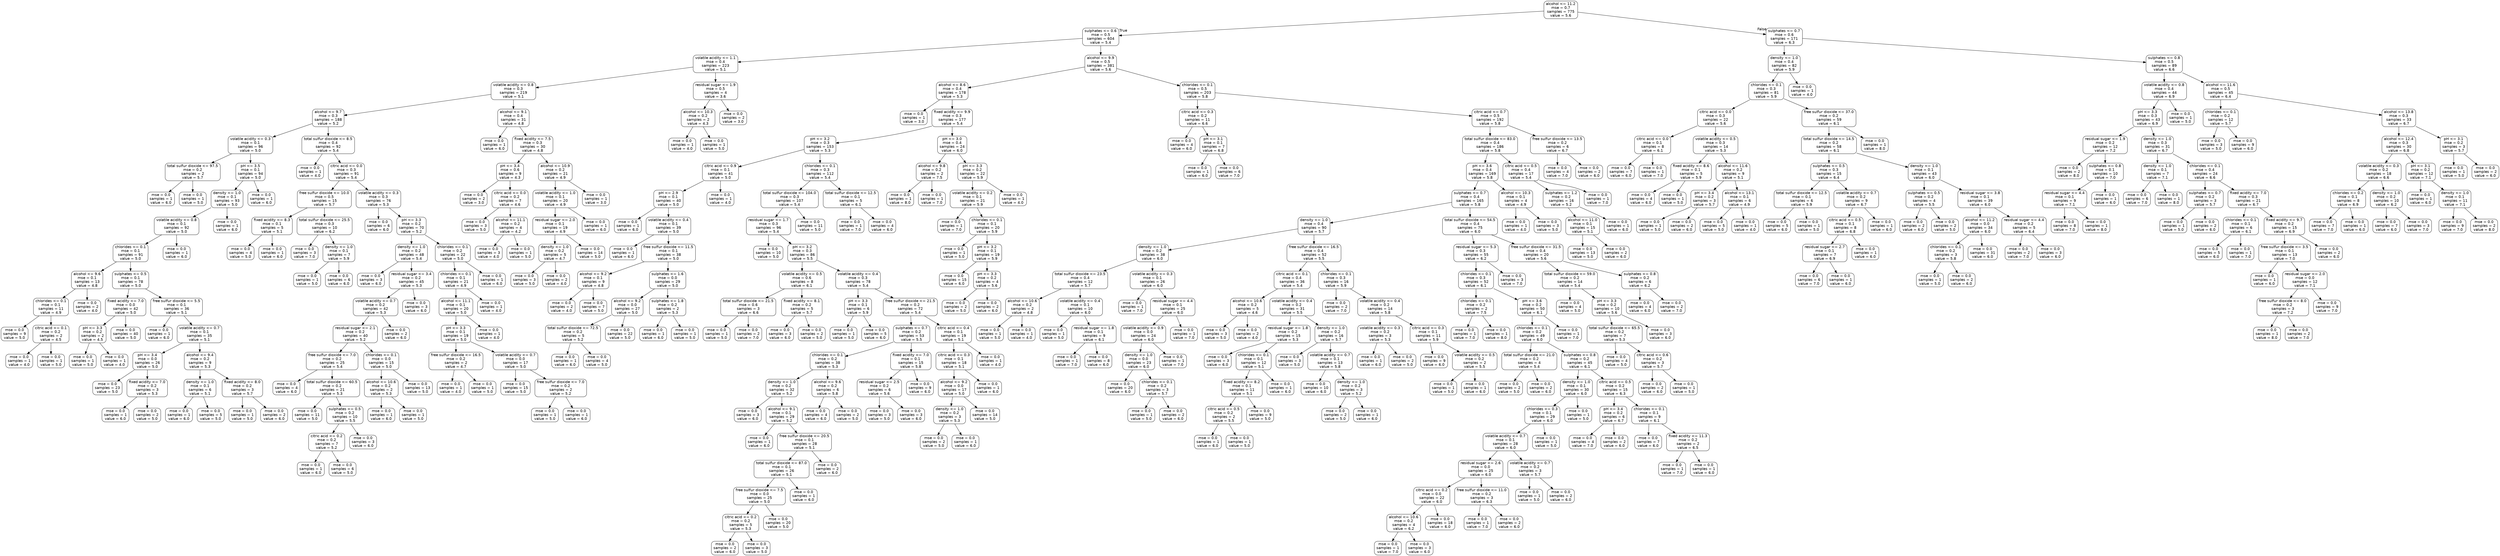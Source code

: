digraph Tree {
node [shape=box, style="rounded", color="black", fontname=helvetica] ;
edge [fontname=helvetica] ;
0 [label="alcohol <= 11.2\nmse = 0.7\nsamples = 775\nvalue = 5.6"] ;
1 [label="sulphates <= 0.6\nmse = 0.5\nsamples = 604\nvalue = 5.4"] ;
0 -> 1 [labeldistance=2.5, labelangle=45, headlabel="True"] ;
2 [label="volatile acidity <= 1.1\nmse = 0.4\nsamples = 223\nvalue = 5.1"] ;
1 -> 2 ;
3 [label="volatile acidity <= 0.8\nmse = 0.3\nsamples = 219\nvalue = 5.1"] ;
2 -> 3 ;
4 [label="alcohol <= 9.7\nmse = 0.3\nsamples = 188\nvalue = 5.2"] ;
3 -> 4 ;
5 [label="volatile acidity <= 0.3\nmse = 0.1\nsamples = 96\nvalue = 5.0"] ;
4 -> 5 ;
6 [label="total sulfur dioxide <= 97.5\nmse = 0.2\nsamples = 2\nvalue = 5.7"] ;
5 -> 6 ;
7 [label="mse = 0.0\nsamples = 1\nvalue = 6.0"] ;
6 -> 7 ;
8 [label="mse = 0.0\nsamples = 1\nvalue = 5.0"] ;
6 -> 8 ;
9 [label="pH <= 3.5\nmse = 0.1\nsamples = 94\nvalue = 5.0"] ;
5 -> 9 ;
10 [label="density <= 1.0\nmse = 0.1\nsamples = 93\nvalue = 5.0"] ;
9 -> 10 ;
11 [label="volatile acidity <= 0.8\nmse = 0.1\nsamples = 92\nvalue = 5.0"] ;
10 -> 11 ;
12 [label="chlorides <= 0.1\nmse = 0.1\nsamples = 91\nvalue = 5.0"] ;
11 -> 12 ;
13 [label="alcohol <= 9.6\nmse = 0.1\nsamples = 13\nvalue = 4.8"] ;
12 -> 13 ;
14 [label="chlorides <= 0.1\nmse = 0.1\nsamples = 11\nvalue = 4.9"] ;
13 -> 14 ;
15 [label="mse = 0.0\nsamples = 9\nvalue = 5.0"] ;
14 -> 15 ;
16 [label="citric acid <= 0.1\nmse = 0.2\nsamples = 2\nvalue = 4.5"] ;
14 -> 16 ;
17 [label="mse = 0.0\nsamples = 1\nvalue = 4.0"] ;
16 -> 17 ;
18 [label="mse = 0.0\nsamples = 1\nvalue = 5.0"] ;
16 -> 18 ;
19 [label="mse = 0.0\nsamples = 2\nvalue = 4.0"] ;
13 -> 19 ;
20 [label="sulphates <= 0.5\nmse = 0.1\nsamples = 78\nvalue = 5.0"] ;
12 -> 20 ;
21 [label="fixed acidity <= 7.0\nmse = 0.0\nsamples = 42\nvalue = 5.0"] ;
20 -> 21 ;
22 [label="pH <= 3.3\nmse = 0.2\nsamples = 2\nvalue = 4.5"] ;
21 -> 22 ;
23 [label="mse = 0.0\nsamples = 1\nvalue = 5.0"] ;
22 -> 23 ;
24 [label="mse = 0.0\nsamples = 1\nvalue = 4.0"] ;
22 -> 24 ;
25 [label="mse = 0.0\nsamples = 40\nvalue = 5.0"] ;
21 -> 25 ;
26 [label="free sulfur dioxide <= 5.5\nmse = 0.1\nsamples = 36\nvalue = 5.1"] ;
20 -> 26 ;
27 [label="mse = 0.0\nsamples = 1\nvalue = 6.0"] ;
26 -> 27 ;
28 [label="volatile acidity <= 0.7\nmse = 0.1\nsamples = 35\nvalue = 5.1"] ;
26 -> 28 ;
29 [label="pH <= 3.4\nmse = 0.0\nsamples = 26\nvalue = 5.0"] ;
28 -> 29 ;
30 [label="mse = 0.0\nsamples = 23\nvalue = 5.0"] ;
29 -> 30 ;
31 [label="fixed acidity <= 7.0\nmse = 0.2\nsamples = 3\nvalue = 5.3"] ;
29 -> 31 ;
32 [label="mse = 0.0\nsamples = 1\nvalue = 6.0"] ;
31 -> 32 ;
33 [label="mse = 0.0\nsamples = 2\nvalue = 5.0"] ;
31 -> 33 ;
34 [label="alcohol <= 9.4\nmse = 0.2\nsamples = 9\nvalue = 5.3"] ;
28 -> 34 ;
35 [label="density <= 1.0\nmse = 0.1\nsamples = 6\nvalue = 5.1"] ;
34 -> 35 ;
36 [label="mse = 0.0\nsamples = 1\nvalue = 6.0"] ;
35 -> 36 ;
37 [label="mse = 0.0\nsamples = 5\nvalue = 5.0"] ;
35 -> 37 ;
38 [label="fixed acidity <= 8.0\nmse = 0.2\nsamples = 3\nvalue = 5.7"] ;
34 -> 38 ;
39 [label="mse = 0.0\nsamples = 1\nvalue = 5.0"] ;
38 -> 39 ;
40 [label="mse = 0.0\nsamples = 2\nvalue = 6.0"] ;
38 -> 40 ;
41 [label="mse = 0.0\nsamples = 1\nvalue = 6.0"] ;
11 -> 41 ;
42 [label="mse = 0.0\nsamples = 1\nvalue = 6.0"] ;
10 -> 42 ;
43 [label="mse = 0.0\nsamples = 1\nvalue = 6.0"] ;
9 -> 43 ;
44 [label="total sulfur dioxide <= 8.5\nmse = 0.4\nsamples = 92\nvalue = 5.4"] ;
4 -> 44 ;
45 [label="mse = 0.0\nsamples = 1\nvalue = 4.0"] ;
44 -> 45 ;
46 [label="citric acid <= 0.0\nmse = 0.3\nsamples = 91\nvalue = 5.4"] ;
44 -> 46 ;
47 [label="free sulfur dioxide <= 10.0\nmse = 0.5\nsamples = 15\nvalue = 5.7"] ;
46 -> 47 ;
48 [label="fixed acidity <= 8.3\nmse = 0.1\nsamples = 5\nvalue = 5.1"] ;
47 -> 48 ;
49 [label="mse = 0.0\nsamples = 4\nvalue = 5.0"] ;
48 -> 49 ;
50 [label="mse = 0.0\nsamples = 1\nvalue = 6.0"] ;
48 -> 50 ;
51 [label="total sulfur dioxide <= 25.5\nmse = 0.3\nsamples = 10\nvalue = 6.2"] ;
47 -> 51 ;
52 [label="mse = 0.0\nsamples = 3\nvalue = 7.0"] ;
51 -> 52 ;
53 [label="density <= 1.0\nmse = 0.1\nsamples = 7\nvalue = 5.9"] ;
51 -> 53 ;
54 [label="mse = 0.0\nsamples = 1\nvalue = 5.0"] ;
53 -> 54 ;
55 [label="mse = 0.0\nsamples = 6\nvalue = 6.0"] ;
53 -> 55 ;
56 [label="volatile acidity <= 0.3\nmse = 0.3\nsamples = 76\nvalue = 5.3"] ;
46 -> 56 ;
57 [label="mse = 0.0\nsamples = 6\nvalue = 6.0"] ;
56 -> 57 ;
58 [label="pH <= 3.3\nmse = 0.2\nsamples = 70\nvalue = 5.2"] ;
56 -> 58 ;
59 [label="density <= 1.0\nmse = 0.2\nsamples = 48\nvalue = 5.4"] ;
58 -> 59 ;
60 [label="mse = 0.0\nsamples = 3\nvalue = 6.0"] ;
59 -> 60 ;
61 [label="residual sugar <= 3.4\nmse = 0.2\nsamples = 45\nvalue = 5.3"] ;
59 -> 61 ;
62 [label="volatile acidity <= 0.7\nmse = 0.2\nsamples = 42\nvalue = 5.3"] ;
61 -> 62 ;
63 [label="residual sugar <= 2.1\nmse = 0.2\nsamples = 40\nvalue = 5.2"] ;
62 -> 63 ;
64 [label="free sulfur dioxide <= 7.0\nmse = 0.2\nsamples = 25\nvalue = 5.4"] ;
63 -> 64 ;
65 [label="mse = 0.0\nsamples = 4\nvalue = 6.0"] ;
64 -> 65 ;
66 [label="total sulfur dioxide <= 60.5\nmse = 0.2\nsamples = 21\nvalue = 5.3"] ;
64 -> 66 ;
67 [label="mse = 0.0\nsamples = 11\nvalue = 5.0"] ;
66 -> 67 ;
68 [label="sulphates <= 0.5\nmse = 0.2\nsamples = 10\nvalue = 5.5"] ;
66 -> 68 ;
69 [label="citric acid <= 0.2\nmse = 0.2\nsamples = 7\nvalue = 5.2"] ;
68 -> 69 ;
70 [label="mse = 0.0\nsamples = 1\nvalue = 6.0"] ;
69 -> 70 ;
71 [label="mse = 0.0\nsamples = 6\nvalue = 5.0"] ;
69 -> 71 ;
72 [label="mse = 0.0\nsamples = 3\nvalue = 6.0"] ;
68 -> 72 ;
73 [label="chlorides <= 0.1\nmse = 0.0\nsamples = 15\nvalue = 5.0"] ;
63 -> 73 ;
74 [label="alcohol <= 10.6\nmse = 0.2\nsamples = 2\nvalue = 5.3"] ;
73 -> 74 ;
75 [label="mse = 0.0\nsamples = 1\nvalue = 6.0"] ;
74 -> 75 ;
76 [label="mse = 0.0\nsamples = 1\nvalue = 5.0"] ;
74 -> 76 ;
77 [label="mse = 0.0\nsamples = 13\nvalue = 5.0"] ;
73 -> 77 ;
78 [label="mse = 0.0\nsamples = 2\nvalue = 6.0"] ;
62 -> 78 ;
79 [label="mse = 0.0\nsamples = 3\nvalue = 6.0"] ;
61 -> 79 ;
80 [label="chlorides <= 0.1\nmse = 0.2\nsamples = 22\nvalue = 5.0"] ;
58 -> 80 ;
81 [label="chlorides <= 0.1\nmse = 0.1\nsamples = 21\nvalue = 4.9"] ;
80 -> 81 ;
82 [label="alcohol <= 11.1\nmse = 0.1\nsamples = 20\nvalue = 5.0"] ;
81 -> 82 ;
83 [label="pH <= 3.3\nmse = 0.1\nsamples = 19\nvalue = 5.0"] ;
82 -> 83 ;
84 [label="free sulfur dioxide <= 16.5\nmse = 0.2\nsamples = 2\nvalue = 4.7"] ;
83 -> 84 ;
85 [label="mse = 0.0\nsamples = 1\nvalue = 4.0"] ;
84 -> 85 ;
86 [label="mse = 0.0\nsamples = 1\nvalue = 5.0"] ;
84 -> 86 ;
87 [label="volatile acidity <= 0.7\nmse = 0.0\nsamples = 17\nvalue = 5.0"] ;
83 -> 87 ;
88 [label="mse = 0.0\nsamples = 15\nvalue = 5.0"] ;
87 -> 88 ;
89 [label="free sulfur dioxide <= 7.0\nmse = 0.2\nsamples = 2\nvalue = 5.2"] ;
87 -> 89 ;
90 [label="mse = 0.0\nsamples = 1\nvalue = 5.0"] ;
89 -> 90 ;
91 [label="mse = 0.0\nsamples = 1\nvalue = 6.0"] ;
89 -> 91 ;
92 [label="mse = 0.0\nsamples = 1\nvalue = 4.0"] ;
82 -> 92 ;
93 [label="mse = 0.0\nsamples = 1\nvalue = 4.0"] ;
81 -> 93 ;
94 [label="mse = 0.0\nsamples = 1\nvalue = 6.0"] ;
80 -> 94 ;
95 [label="alcohol <= 9.1\nmse = 0.4\nsamples = 31\nvalue = 4.8"] ;
3 -> 95 ;
96 [label="mse = 0.0\nsamples = 1\nvalue = 6.0"] ;
95 -> 96 ;
97 [label="fixed acidity <= 7.5\nmse = 0.3\nsamples = 30\nvalue = 4.8"] ;
95 -> 97 ;
98 [label="pH <= 3.4\nmse = 0.6\nsamples = 9\nvalue = 4.3"] ;
97 -> 98 ;
99 [label="mse = 0.0\nsamples = 2\nvalue = 3.0"] ;
98 -> 99 ;
100 [label="citric acid <= 0.0\nmse = 0.2\nsamples = 7\nvalue = 4.6"] ;
98 -> 100 ;
101 [label="mse = 0.0\nsamples = 3\nvalue = 5.0"] ;
100 -> 101 ;
102 [label="alcohol <= 11.1\nmse = 0.2\nsamples = 4\nvalue = 4.2"] ;
100 -> 102 ;
103 [label="mse = 0.0\nsamples = 3\nvalue = 4.0"] ;
102 -> 103 ;
104 [label="mse = 0.0\nsamples = 1\nvalue = 5.0"] ;
102 -> 104 ;
105 [label="alcohol <= 10.9\nmse = 0.2\nsamples = 21\nvalue = 4.9"] ;
97 -> 105 ;
106 [label="volatile acidity <= 1.0\nmse = 0.1\nsamples = 20\nvalue = 4.9"] ;
105 -> 106 ;
107 [label="residual sugar <= 2.0\nmse = 0.1\nsamples = 19\nvalue = 4.9"] ;
106 -> 107 ;
108 [label="density <= 1.0\nmse = 0.2\nsamples = 5\nvalue = 4.7"] ;
107 -> 108 ;
109 [label="mse = 0.0\nsamples = 3\nvalue = 5.0"] ;
108 -> 109 ;
110 [label="mse = 0.0\nsamples = 2\nvalue = 4.0"] ;
108 -> 110 ;
111 [label="mse = 0.0\nsamples = 14\nvalue = 5.0"] ;
107 -> 111 ;
112 [label="mse = 0.0\nsamples = 1\nvalue = 6.0"] ;
106 -> 112 ;
113 [label="mse = 0.0\nsamples = 1\nvalue = 3.0"] ;
105 -> 113 ;
114 [label="residual sugar <= 1.9\nmse = 0.5\nsamples = 4\nvalue = 3.6"] ;
2 -> 114 ;
115 [label="alcohol <= 10.3\nmse = 0.2\nsamples = 2\nvalue = 4.3"] ;
114 -> 115 ;
116 [label="mse = 0.0\nsamples = 1\nvalue = 4.0"] ;
115 -> 116 ;
117 [label="mse = 0.0\nsamples = 1\nvalue = 5.0"] ;
115 -> 117 ;
118 [label="mse = 0.0\nsamples = 2\nvalue = 3.0"] ;
114 -> 118 ;
119 [label="alcohol <= 9.9\nmse = 0.5\nsamples = 381\nvalue = 5.6"] ;
1 -> 119 ;
120 [label="alcohol <= 8.6\nmse = 0.4\nsamples = 178\nvalue = 5.3"] ;
119 -> 120 ;
121 [label="mse = 0.0\nsamples = 1\nvalue = 3.0"] ;
120 -> 121 ;
122 [label="fixed acidity <= 9.9\nmse = 0.3\nsamples = 177\nvalue = 5.4"] ;
120 -> 122 ;
123 [label="pH <= 3.2\nmse = 0.3\nsamples = 153\nvalue = 5.3"] ;
122 -> 123 ;
124 [label="citric acid <= 0.9\nmse = 0.1\nsamples = 41\nvalue = 5.0"] ;
123 -> 124 ;
125 [label="pH <= 2.9\nmse = 0.1\nsamples = 40\nvalue = 5.0"] ;
124 -> 125 ;
126 [label="mse = 0.0\nsamples = 1\nvalue = 6.0"] ;
125 -> 126 ;
127 [label="volatile acidity <= 0.4\nmse = 0.1\nsamples = 39\nvalue = 5.0"] ;
125 -> 127 ;
128 [label="mse = 0.0\nsamples = 1\nvalue = 6.0"] ;
127 -> 128 ;
129 [label="free sulfur dioxide <= 11.5\nmse = 0.1\nsamples = 38\nvalue = 5.0"] ;
127 -> 129 ;
130 [label="alcohol <= 9.2\nmse = 0.1\nsamples = 9\nvalue = 4.8"] ;
129 -> 130 ;
131 [label="mse = 0.0\nsamples = 2\nvalue = 4.0"] ;
130 -> 131 ;
132 [label="mse = 0.0\nsamples = 7\nvalue = 5.0"] ;
130 -> 132 ;
133 [label="sulphates <= 1.6\nmse = 0.0\nsamples = 29\nvalue = 5.0"] ;
129 -> 133 ;
134 [label="alcohol <= 9.2\nmse = 0.0\nsamples = 27\nvalue = 5.0"] ;
133 -> 134 ;
135 [label="total sulfur dioxide <= 72.5\nmse = 0.2\nsamples = 5\nvalue = 5.2"] ;
134 -> 135 ;
136 [label="mse = 0.0\nsamples = 1\nvalue = 6.0"] ;
135 -> 136 ;
137 [label="mse = 0.0\nsamples = 4\nvalue = 5.0"] ;
135 -> 137 ;
138 [label="mse = 0.0\nsamples = 22\nvalue = 5.0"] ;
134 -> 138 ;
139 [label="sulphates <= 1.8\nmse = 0.2\nsamples = 2\nvalue = 5.3"] ;
133 -> 139 ;
140 [label="mse = 0.0\nsamples = 1\nvalue = 6.0"] ;
139 -> 140 ;
141 [label="mse = 0.0\nsamples = 1\nvalue = 5.0"] ;
139 -> 141 ;
142 [label="mse = 0.0\nsamples = 1\nvalue = 4.0"] ;
124 -> 142 ;
143 [label="chlorides <= 0.1\nmse = 0.3\nsamples = 112\nvalue = 5.4"] ;
123 -> 143 ;
144 [label="total sulfur dioxide <= 104.0\nmse = 0.3\nsamples = 107\nvalue = 5.4"] ;
143 -> 144 ;
145 [label="residual sugar <= 1.7\nmse = 0.3\nsamples = 96\nvalue = 5.4"] ;
144 -> 145 ;
146 [label="mse = 0.0\nsamples = 10\nvalue = 5.0"] ;
145 -> 146 ;
147 [label="pH <= 3.2\nmse = 0.3\nsamples = 86\nvalue = 5.5"] ;
145 -> 147 ;
148 [label="volatile acidity <= 0.5\nmse = 0.6\nsamples = 8\nvalue = 6.1"] ;
147 -> 148 ;
149 [label="total sulfur dioxide <= 21.5\nmse = 0.6\nsamples = 3\nvalue = 6.6"] ;
148 -> 149 ;
150 [label="mse = 0.0\nsamples = 1\nvalue = 5.0"] ;
149 -> 150 ;
151 [label="mse = 0.0\nsamples = 2\nvalue = 7.0"] ;
149 -> 151 ;
152 [label="fixed acidity <= 8.1\nmse = 0.2\nsamples = 5\nvalue = 5.7"] ;
148 -> 152 ;
153 [label="mse = 0.0\nsamples = 3\nvalue = 6.0"] ;
152 -> 153 ;
154 [label="mse = 0.0\nsamples = 2\nvalue = 5.0"] ;
152 -> 154 ;
155 [label="volatile acidity <= 0.4\nmse = 0.3\nsamples = 78\nvalue = 5.4"] ;
147 -> 155 ;
156 [label="pH <= 3.3\nmse = 0.1\nsamples = 6\nvalue = 5.9"] ;
155 -> 156 ;
157 [label="mse = 0.0\nsamples = 1\nvalue = 5.0"] ;
156 -> 157 ;
158 [label="mse = 0.0\nsamples = 5\nvalue = 6.0"] ;
156 -> 158 ;
159 [label="free sulfur dioxide <= 21.5\nmse = 0.2\nsamples = 72\nvalue = 5.4"] ;
155 -> 159 ;
160 [label="sulphates <= 0.7\nmse = 0.2\nsamples = 53\nvalue = 5.5"] ;
159 -> 160 ;
161 [label="chlorides <= 0.1\nmse = 0.2\nsamples = 38\nvalue = 5.3"] ;
160 -> 161 ;
162 [label="density <= 1.0\nmse = 0.2\nsamples = 32\nvalue = 5.2"] ;
161 -> 162 ;
163 [label="mse = 0.0\nsamples = 3\nvalue = 6.0"] ;
162 -> 163 ;
164 [label="alcohol <= 9.1\nmse = 0.1\nsamples = 29\nvalue = 5.2"] ;
162 -> 164 ;
165 [label="mse = 0.0\nsamples = 1\nvalue = 6.0"] ;
164 -> 165 ;
166 [label="free sulfur dioxide <= 20.5\nmse = 0.1\nsamples = 28\nvalue = 5.1"] ;
164 -> 166 ;
167 [label="total sulfur dioxide <= 87.0\nmse = 0.1\nsamples = 26\nvalue = 5.1"] ;
166 -> 167 ;
168 [label="free sulfur dioxide <= 7.5\nmse = 0.0\nsamples = 25\nvalue = 5.0"] ;
167 -> 168 ;
169 [label="citric acid <= 0.2\nmse = 0.2\nsamples = 5\nvalue = 5.3"] ;
168 -> 169 ;
170 [label="mse = 0.0\nsamples = 2\nvalue = 6.0"] ;
169 -> 170 ;
171 [label="mse = 0.0\nsamples = 3\nvalue = 5.0"] ;
169 -> 171 ;
172 [label="mse = 0.0\nsamples = 20\nvalue = 5.0"] ;
168 -> 172 ;
173 [label="mse = 0.0\nsamples = 1\nvalue = 6.0"] ;
167 -> 173 ;
174 [label="mse = 0.0\nsamples = 2\nvalue = 6.0"] ;
166 -> 174 ;
175 [label="alcohol <= 9.6\nmse = 0.2\nsamples = 6\nvalue = 5.8"] ;
161 -> 175 ;
176 [label="mse = 0.0\nsamples = 4\nvalue = 6.0"] ;
175 -> 176 ;
177 [label="mse = 0.0\nsamples = 2\nvalue = 5.0"] ;
175 -> 177 ;
178 [label="fixed acidity <= 7.0\nmse = 0.1\nsamples = 15\nvalue = 5.8"] ;
160 -> 178 ;
179 [label="residual sugar <= 2.5\nmse = 0.2\nsamples = 6\nvalue = 5.6"] ;
178 -> 179 ;
180 [label="mse = 0.0\nsamples = 3\nvalue = 5.0"] ;
179 -> 180 ;
181 [label="mse = 0.0\nsamples = 3\nvalue = 6.0"] ;
179 -> 181 ;
182 [label="mse = 0.0\nsamples = 9\nvalue = 6.0"] ;
178 -> 182 ;
183 [label="citric acid <= 0.4\nmse = 0.1\nsamples = 19\nvalue = 5.1"] ;
159 -> 183 ;
184 [label="citric acid <= 0.3\nmse = 0.1\nsamples = 18\nvalue = 5.1"] ;
183 -> 184 ;
185 [label="alcohol <= 9.2\nmse = 0.0\nsamples = 17\nvalue = 5.0"] ;
184 -> 185 ;
186 [label="density <= 1.0\nmse = 0.2\nsamples = 3\nvalue = 5.3"] ;
185 -> 186 ;
187 [label="mse = 0.0\nsamples = 2\nvalue = 5.0"] ;
186 -> 187 ;
188 [label="mse = 0.0\nsamples = 1\nvalue = 6.0"] ;
186 -> 188 ;
189 [label="mse = 0.0\nsamples = 14\nvalue = 5.0"] ;
185 -> 189 ;
190 [label="mse = 0.0\nsamples = 1\nvalue = 6.0"] ;
184 -> 190 ;
191 [label="mse = 0.0\nsamples = 1\nvalue = 4.0"] ;
183 -> 191 ;
192 [label="mse = 0.0\nsamples = 11\nvalue = 5.0"] ;
144 -> 192 ;
193 [label="total sulfur dioxide <= 12.5\nmse = 0.1\nsamples = 5\nvalue = 6.1"] ;
143 -> 193 ;
194 [label="mse = 0.0\nsamples = 1\nvalue = 7.0"] ;
193 -> 194 ;
195 [label="mse = 0.0\nsamples = 4\nvalue = 6.0"] ;
193 -> 195 ;
196 [label="pH <= 3.0\nmse = 0.4\nsamples = 24\nvalue = 6.0"] ;
122 -> 196 ;
197 [label="alcohol <= 9.8\nmse = 0.2\nsamples = 2\nvalue = 7.5"] ;
196 -> 197 ;
198 [label="mse = 0.0\nsamples = 1\nvalue = 8.0"] ;
197 -> 198 ;
199 [label="mse = 0.0\nsamples = 1\nvalue = 7.0"] ;
197 -> 199 ;
200 [label="pH <= 3.3\nmse = 0.2\nsamples = 22\nvalue = 5.9"] ;
196 -> 200 ;
201 [label="volatile acidity <= 0.2\nmse = 0.1\nsamples = 21\nvalue = 5.9"] ;
200 -> 201 ;
202 [label="mse = 0.0\nsamples = 1\nvalue = 7.0"] ;
201 -> 202 ;
203 [label="chlorides <= 0.1\nmse = 0.1\nsamples = 20\nvalue = 5.9"] ;
201 -> 203 ;
204 [label="mse = 0.0\nsamples = 1\nvalue = 5.0"] ;
203 -> 204 ;
205 [label="pH <= 3.2\nmse = 0.1\nsamples = 19\nvalue = 5.9"] ;
203 -> 205 ;
206 [label="mse = 0.0\nsamples = 15\nvalue = 6.0"] ;
205 -> 206 ;
207 [label="pH <= 3.3\nmse = 0.2\nsamples = 4\nvalue = 5.6"] ;
205 -> 207 ;
208 [label="mse = 0.0\nsamples = 2\nvalue = 5.0"] ;
207 -> 208 ;
209 [label="mse = 0.0\nsamples = 2\nvalue = 6.0"] ;
207 -> 209 ;
210 [label="mse = 0.0\nsamples = 1\nvalue = 4.0"] ;
200 -> 210 ;
211 [label="chlorides <= 0.1\nmse = 0.5\nsamples = 203\nvalue = 5.8"] ;
119 -> 211 ;
212 [label="citric acid <= 0.3\nmse = 0.2\nsamples = 11\nvalue = 6.6"] ;
211 -> 212 ;
213 [label="mse = 0.0\nsamples = 4\nvalue = 6.0"] ;
212 -> 213 ;
214 [label="pH <= 3.1\nmse = 0.1\nsamples = 7\nvalue = 6.8"] ;
212 -> 214 ;
215 [label="mse = 0.0\nsamples = 1\nvalue = 6.0"] ;
214 -> 215 ;
216 [label="mse = 0.0\nsamples = 6\nvalue = 7.0"] ;
214 -> 216 ;
217 [label="citric acid <= 0.7\nmse = 0.5\nsamples = 192\nvalue = 5.8"] ;
211 -> 217 ;
218 [label="total sulfur dioxide <= 83.0\nmse = 0.4\nsamples = 186\nvalue = 5.8"] ;
217 -> 218 ;
219 [label="pH <= 3.6\nmse = 0.4\nsamples = 169\nvalue = 5.8"] ;
218 -> 219 ;
220 [label="sulphates <= 0.7\nmse = 0.4\nsamples = 165\nvalue = 5.8"] ;
219 -> 220 ;
221 [label="density <= 1.0\nmse = 0.4\nsamples = 90\nvalue = 5.7"] ;
220 -> 221 ;
222 [label="density <= 1.0\nmse = 0.2\nsamples = 38\nvalue = 6.0"] ;
221 -> 222 ;
223 [label="total sulfur dioxide <= 23.5\nmse = 0.4\nsamples = 12\nvalue = 5.7"] ;
222 -> 223 ;
224 [label="alcohol <= 10.6\nmse = 0.2\nsamples = 2\nvalue = 4.8"] ;
223 -> 224 ;
225 [label="mse = 0.0\nsamples = 1\nvalue = 5.0"] ;
224 -> 225 ;
226 [label="mse = 0.0\nsamples = 1\nvalue = 4.0"] ;
224 -> 226 ;
227 [label="volatile acidity <= 0.4\nmse = 0.1\nsamples = 10\nvalue = 6.0"] ;
223 -> 227 ;
228 [label="mse = 0.0\nsamples = 1\nvalue = 5.0"] ;
227 -> 228 ;
229 [label="residual sugar <= 1.8\nmse = 0.1\nsamples = 9\nvalue = 6.1"] ;
227 -> 229 ;
230 [label="mse = 0.0\nsamples = 1\nvalue = 7.0"] ;
229 -> 230 ;
231 [label="mse = 0.0\nsamples = 8\nvalue = 6.0"] ;
229 -> 231 ;
232 [label="volatile acidity <= 0.3\nmse = 0.1\nsamples = 26\nvalue = 6.0"] ;
222 -> 232 ;
233 [label="mse = 0.0\nsamples = 1\nvalue = 7.0"] ;
232 -> 233 ;
234 [label="residual sugar <= 4.4\nmse = 0.1\nsamples = 25\nvalue = 6.0"] ;
232 -> 234 ;
235 [label="volatile acidity <= 0.9\nmse = 0.0\nsamples = 24\nvalue = 6.0"] ;
234 -> 235 ;
236 [label="density <= 1.0\nmse = 0.0\nsamples = 23\nvalue = 6.0"] ;
235 -> 236 ;
237 [label="mse = 0.0\nsamples = 20\nvalue = 6.0"] ;
236 -> 237 ;
238 [label="chlorides <= 0.1\nmse = 0.2\nsamples = 3\nvalue = 5.7"] ;
236 -> 238 ;
239 [label="mse = 0.0\nsamples = 1\nvalue = 5.0"] ;
238 -> 239 ;
240 [label="mse = 0.0\nsamples = 2\nvalue = 6.0"] ;
238 -> 240 ;
241 [label="mse = 0.0\nsamples = 1\nvalue = 7.0"] ;
235 -> 241 ;
242 [label="mse = 0.0\nsamples = 1\nvalue = 7.0"] ;
234 -> 242 ;
243 [label="free sulfur dioxide <= 16.5\nmse = 0.4\nsamples = 52\nvalue = 5.5"] ;
221 -> 243 ;
244 [label="citric acid <= 0.1\nmse = 0.4\nsamples = 36\nvalue = 5.4"] ;
243 -> 244 ;
245 [label="alcohol <= 10.6\nmse = 0.2\nsamples = 5\nvalue = 4.6"] ;
244 -> 245 ;
246 [label="mse = 0.0\nsamples = 3\nvalue = 5.0"] ;
245 -> 246 ;
247 [label="mse = 0.0\nsamples = 2\nvalue = 4.0"] ;
245 -> 247 ;
248 [label="volatile acidity <= 0.4\nmse = 0.2\nsamples = 31\nvalue = 5.5"] ;
244 -> 248 ;
249 [label="residual sugar <= 1.8\nmse = 0.2\nsamples = 15\nvalue = 5.3"] ;
248 -> 249 ;
250 [label="mse = 0.0\nsamples = 3\nvalue = 6.0"] ;
249 -> 250 ;
251 [label="chlorides <= 0.1\nmse = 0.1\nsamples = 12\nvalue = 5.1"] ;
249 -> 251 ;
252 [label="fixed acidity <= 8.2\nmse = 0.1\nsamples = 11\nvalue = 5.1"] ;
251 -> 252 ;
253 [label="citric acid <= 0.5\nmse = 0.2\nsamples = 2\nvalue = 5.5"] ;
252 -> 253 ;
254 [label="mse = 0.0\nsamples = 1\nvalue = 6.0"] ;
253 -> 254 ;
255 [label="mse = 0.0\nsamples = 1\nvalue = 5.0"] ;
253 -> 255 ;
256 [label="mse = 0.0\nsamples = 9\nvalue = 5.0"] ;
252 -> 256 ;
257 [label="mse = 0.0\nsamples = 1\nvalue = 6.0"] ;
251 -> 257 ;
258 [label="density <= 1.0\nmse = 0.2\nsamples = 16\nvalue = 5.7"] ;
248 -> 258 ;
259 [label="mse = 0.0\nsamples = 3\nvalue = 5.0"] ;
258 -> 259 ;
260 [label="volatile acidity <= 0.7\nmse = 0.1\nsamples = 13\nvalue = 5.8"] ;
258 -> 260 ;
261 [label="mse = 0.0\nsamples = 10\nvalue = 6.0"] ;
260 -> 261 ;
262 [label="density <= 1.0\nmse = 0.2\nsamples = 3\nvalue = 5.2"] ;
260 -> 262 ;
263 [label="mse = 0.0\nsamples = 2\nvalue = 5.0"] ;
262 -> 263 ;
264 [label="mse = 0.0\nsamples = 1\nvalue = 6.0"] ;
262 -> 264 ;
265 [label="chlorides <= 0.1\nmse = 0.3\nsamples = 16\nvalue = 5.9"] ;
243 -> 265 ;
266 [label="mse = 0.0\nsamples = 2\nvalue = 7.0"] ;
265 -> 266 ;
267 [label="volatile acidity <= 0.4\nmse = 0.2\nsamples = 14\nvalue = 5.8"] ;
265 -> 267 ;
268 [label="volatile acidity <= 0.3\nmse = 0.2\nsamples = 3\nvalue = 5.3"] ;
267 -> 268 ;
269 [label="mse = 0.0\nsamples = 1\nvalue = 6.0"] ;
268 -> 269 ;
270 [label="mse = 0.0\nsamples = 2\nvalue = 5.0"] ;
268 -> 270 ;
271 [label="citric acid <= 0.3\nmse = 0.1\nsamples = 11\nvalue = 5.9"] ;
267 -> 271 ;
272 [label="mse = 0.0\nsamples = 9\nvalue = 6.0"] ;
271 -> 272 ;
273 [label="volatile acidity <= 0.5\nmse = 0.2\nsamples = 2\nvalue = 5.5"] ;
271 -> 273 ;
274 [label="mse = 0.0\nsamples = 1\nvalue = 5.0"] ;
273 -> 274 ;
275 [label="mse = 0.0\nsamples = 1\nvalue = 6.0"] ;
273 -> 275 ;
276 [label="total sulfur dioxide <= 54.5\nmse = 0.4\nsamples = 75\nvalue = 6.0"] ;
220 -> 276 ;
277 [label="residual sugar <= 5.3\nmse = 0.3\nsamples = 55\nvalue = 6.2"] ;
276 -> 277 ;
278 [label="chlorides <= 0.1\nmse = 0.3\nsamples = 52\nvalue = 6.1"] ;
277 -> 278 ;
279 [label="chlorides <= 0.1\nmse = 0.2\nsamples = 2\nvalue = 7.5"] ;
278 -> 279 ;
280 [label="mse = 0.0\nsamples = 1\nvalue = 7.0"] ;
279 -> 280 ;
281 [label="mse = 0.0\nsamples = 1\nvalue = 8.0"] ;
279 -> 281 ;
282 [label="pH <= 3.6\nmse = 0.2\nsamples = 50\nvalue = 6.1"] ;
278 -> 282 ;
283 [label="chlorides <= 0.1\nmse = 0.2\nsamples = 49\nvalue = 6.0"] ;
282 -> 283 ;
284 [label="total sulfur dioxide <= 21.0\nmse = 0.2\nsamples = 4\nvalue = 5.4"] ;
283 -> 284 ;
285 [label="mse = 0.0\nsamples = 2\nvalue = 5.0"] ;
284 -> 285 ;
286 [label="mse = 0.0\nsamples = 2\nvalue = 6.0"] ;
284 -> 286 ;
287 [label="sulphates <= 0.8\nmse = 0.2\nsamples = 45\nvalue = 6.1"] ;
283 -> 287 ;
288 [label="density <= 1.0\nmse = 0.1\nsamples = 30\nvalue = 6.0"] ;
287 -> 288 ;
289 [label="chlorides <= 0.3\nmse = 0.1\nsamples = 29\nvalue = 6.0"] ;
288 -> 289 ;
290 [label="volatile acidity <= 0.7\nmse = 0.1\nsamples = 28\nvalue = 6.0"] ;
289 -> 290 ;
291 [label="residual sugar <= 2.6\nmse = 0.0\nsamples = 25\nvalue = 6.0"] ;
290 -> 291 ;
292 [label="citric acid <= 0.2\nmse = 0.0\nsamples = 22\nvalue = 6.0"] ;
291 -> 292 ;
293 [label="alcohol <= 10.6\nmse = 0.2\nsamples = 4\nvalue = 6.2"] ;
292 -> 293 ;
294 [label="mse = 0.0\nsamples = 1\nvalue = 7.0"] ;
293 -> 294 ;
295 [label="mse = 0.0\nsamples = 3\nvalue = 6.0"] ;
293 -> 295 ;
296 [label="mse = 0.0\nsamples = 18\nvalue = 6.0"] ;
292 -> 296 ;
297 [label="free sulfur dioxide <= 11.0\nmse = 0.2\nsamples = 3\nvalue = 6.3"] ;
291 -> 297 ;
298 [label="mse = 0.0\nsamples = 1\nvalue = 7.0"] ;
297 -> 298 ;
299 [label="mse = 0.0\nsamples = 2\nvalue = 6.0"] ;
297 -> 299 ;
300 [label="volatile acidity <= 0.7\nmse = 0.2\nsamples = 3\nvalue = 5.7"] ;
290 -> 300 ;
301 [label="mse = 0.0\nsamples = 1\nvalue = 5.0"] ;
300 -> 301 ;
302 [label="mse = 0.0\nsamples = 2\nvalue = 6.0"] ;
300 -> 302 ;
303 [label="mse = 0.0\nsamples = 1\nvalue = 5.0"] ;
289 -> 303 ;
304 [label="mse = 0.0\nsamples = 1\nvalue = 5.0"] ;
288 -> 304 ;
305 [label="citric acid <= 0.5\nmse = 0.2\nsamples = 15\nvalue = 6.3"] ;
287 -> 305 ;
306 [label="pH <= 3.4\nmse = 0.2\nsamples = 6\nvalue = 6.7"] ;
305 -> 306 ;
307 [label="mse = 0.0\nsamples = 4\nvalue = 7.0"] ;
306 -> 307 ;
308 [label="mse = 0.0\nsamples = 2\nvalue = 6.0"] ;
306 -> 308 ;
309 [label="chlorides <= 0.1\nmse = 0.1\nsamples = 9\nvalue = 6.1"] ;
305 -> 309 ;
310 [label="mse = 0.0\nsamples = 7\nvalue = 6.0"] ;
309 -> 310 ;
311 [label="fixed acidity <= 11.3\nmse = 0.2\nsamples = 2\nvalue = 6.5"] ;
309 -> 311 ;
312 [label="mse = 0.0\nsamples = 1\nvalue = 7.0"] ;
311 -> 312 ;
313 [label="mse = 0.0\nsamples = 1\nvalue = 6.0"] ;
311 -> 313 ;
314 [label="mse = 0.0\nsamples = 1\nvalue = 7.0"] ;
282 -> 314 ;
315 [label="mse = 0.0\nsamples = 3\nvalue = 7.0"] ;
277 -> 315 ;
316 [label="free sulfur dioxide <= 31.5\nmse = 0.4\nsamples = 20\nvalue = 5.6"] ;
276 -> 316 ;
317 [label="total sulfur dioxide <= 59.0\nmse = 0.2\nsamples = 14\nvalue = 5.4"] ;
316 -> 317 ;
318 [label="mse = 0.0\nsamples = 4\nvalue = 5.0"] ;
317 -> 318 ;
319 [label="pH <= 3.3\nmse = 0.2\nsamples = 10\nvalue = 5.6"] ;
317 -> 319 ;
320 [label="total sulfur dioxide <= 65.5\nmse = 0.2\nsamples = 7\nvalue = 5.3"] ;
319 -> 320 ;
321 [label="mse = 0.0\nsamples = 4\nvalue = 5.0"] ;
320 -> 321 ;
322 [label="citric acid <= 0.6\nmse = 0.2\nsamples = 3\nvalue = 5.7"] ;
320 -> 322 ;
323 [label="mse = 0.0\nsamples = 2\nvalue = 6.0"] ;
322 -> 323 ;
324 [label="mse = 0.0\nsamples = 1\nvalue = 5.0"] ;
322 -> 324 ;
325 [label="mse = 0.0\nsamples = 3\nvalue = 6.0"] ;
319 -> 325 ;
326 [label="sulphates <= 0.8\nmse = 0.2\nsamples = 6\nvalue = 6.2"] ;
316 -> 326 ;
327 [label="mse = 0.0\nsamples = 4\nvalue = 6.0"] ;
326 -> 327 ;
328 [label="mse = 0.0\nsamples = 2\nvalue = 7.0"] ;
326 -> 328 ;
329 [label="alcohol <= 10.3\nmse = 0.1\nsamples = 4\nvalue = 4.9"] ;
219 -> 329 ;
330 [label="mse = 0.0\nsamples = 1\nvalue = 4.0"] ;
329 -> 330 ;
331 [label="mse = 0.0\nsamples = 3\nvalue = 5.0"] ;
329 -> 331 ;
332 [label="citric acid <= 0.5\nmse = 0.4\nsamples = 17\nvalue = 5.4"] ;
218 -> 332 ;
333 [label="sulphates <= 1.2\nmse = 0.2\nsamples = 16\nvalue = 5.2"] ;
332 -> 333 ;
334 [label="alcohol <= 11.0\nmse = 0.1\nsamples = 15\nvalue = 5.1"] ;
333 -> 334 ;
335 [label="mse = 0.0\nsamples = 13\nvalue = 5.0"] ;
334 -> 335 ;
336 [label="mse = 0.0\nsamples = 2\nvalue = 6.0"] ;
334 -> 336 ;
337 [label="mse = 0.0\nsamples = 1\nvalue = 6.0"] ;
333 -> 337 ;
338 [label="mse = 0.0\nsamples = 1\nvalue = 7.0"] ;
332 -> 338 ;
339 [label="free sulfur dioxide <= 13.5\nmse = 0.2\nsamples = 6\nvalue = 6.7"] ;
217 -> 339 ;
340 [label="mse = 0.0\nsamples = 4\nvalue = 7.0"] ;
339 -> 340 ;
341 [label="mse = 0.0\nsamples = 2\nvalue = 6.0"] ;
339 -> 341 ;
342 [label="sulphates <= 0.7\nmse = 0.6\nsamples = 171\nvalue = 6.3"] ;
0 -> 342 [labeldistance=2.5, labelangle=-45, headlabel="False"] ;
343 [label="density <= 1.0\nmse = 0.4\nsamples = 82\nvalue = 5.9"] ;
342 -> 343 ;
344 [label="chlorides <= 0.1\nmse = 0.3\nsamples = 81\nvalue = 5.9"] ;
343 -> 344 ;
345 [label="citric acid <= 0.0\nmse = 0.3\nsamples = 22\nvalue = 5.6"] ;
344 -> 345 ;
346 [label="citric acid <= 0.0\nmse = 0.1\nsamples = 8\nvalue = 6.1"] ;
345 -> 346 ;
347 [label="mse = 0.0\nsamples = 7\nvalue = 6.0"] ;
346 -> 347 ;
348 [label="mse = 0.0\nsamples = 1\nvalue = 7.0"] ;
346 -> 348 ;
349 [label="volatile acidity <= 0.5\nmse = 0.3\nsamples = 14\nvalue = 5.3"] ;
345 -> 349 ;
350 [label="fixed acidity <= 8.6\nmse = 0.1\nsamples = 5\nvalue = 5.9"] ;
349 -> 350 ;
351 [label="mse = 0.0\nsamples = 4\nvalue = 6.0"] ;
350 -> 351 ;
352 [label="mse = 0.0\nsamples = 1\nvalue = 5.0"] ;
350 -> 352 ;
353 [label="alcohol <= 11.6\nmse = 0.2\nsamples = 9\nvalue = 5.1"] ;
349 -> 353 ;
354 [label="pH <= 3.4\nmse = 0.2\nsamples = 3\nvalue = 5.7"] ;
353 -> 354 ;
355 [label="mse = 0.0\nsamples = 1\nvalue = 5.0"] ;
354 -> 355 ;
356 [label="mse = 0.0\nsamples = 2\nvalue = 6.0"] ;
354 -> 356 ;
357 [label="alcohol <= 13.1\nmse = 0.1\nsamples = 6\nvalue = 4.9"] ;
353 -> 357 ;
358 [label="mse = 0.0\nsamples = 5\nvalue = 5.0"] ;
357 -> 358 ;
359 [label="mse = 0.0\nsamples = 1\nvalue = 4.0"] ;
357 -> 359 ;
360 [label="free sulfur dioxide <= 37.0\nmse = 0.2\nsamples = 59\nvalue = 6.1"] ;
344 -> 360 ;
361 [label="total sulfur dioxide <= 14.5\nmse = 0.2\nsamples = 58\nvalue = 6.1"] ;
360 -> 361 ;
362 [label="sulphates <= 0.5\nmse = 0.3\nsamples = 15\nvalue = 6.4"] ;
361 -> 362 ;
363 [label="total sulfur dioxide <= 12.5\nmse = 0.1\nsamples = 6\nvalue = 5.9"] ;
362 -> 363 ;
364 [label="mse = 0.0\nsamples = 5\nvalue = 6.0"] ;
363 -> 364 ;
365 [label="mse = 0.0\nsamples = 1\nvalue = 5.0"] ;
363 -> 365 ;
366 [label="volatile acidity <= 0.7\nmse = 0.2\nsamples = 9\nvalue = 6.7"] ;
362 -> 366 ;
367 [label="citric acid <= 0.5\nmse = 0.1\nsamples = 8\nvalue = 6.8"] ;
366 -> 367 ;
368 [label="residual sugar <= 2.7\nmse = 0.1\nsamples = 7\nvalue = 6.9"] ;
367 -> 368 ;
369 [label="mse = 0.0\nsamples = 6\nvalue = 7.0"] ;
368 -> 369 ;
370 [label="mse = 0.0\nsamples = 1\nvalue = 6.0"] ;
368 -> 370 ;
371 [label="mse = 0.0\nsamples = 1\nvalue = 6.0"] ;
367 -> 371 ;
372 [label="mse = 0.0\nsamples = 1\nvalue = 6.0"] ;
366 -> 372 ;
373 [label="density <= 1.0\nmse = 0.1\nsamples = 43\nvalue = 6.0"] ;
361 -> 373 ;
374 [label="sulphates <= 0.5\nmse = 0.2\nsamples = 4\nvalue = 5.5"] ;
373 -> 374 ;
375 [label="mse = 0.0\nsamples = 2\nvalue = 6.0"] ;
374 -> 375 ;
376 [label="mse = 0.0\nsamples = 2\nvalue = 5.0"] ;
374 -> 376 ;
377 [label="residual sugar <= 3.8\nmse = 0.1\nsamples = 39\nvalue = 6.0"] ;
373 -> 377 ;
378 [label="alcohol <= 11.2\nmse = 0.0\nsamples = 34\nvalue = 6.0"] ;
377 -> 378 ;
379 [label="chlorides <= 0.1\nmse = 0.2\nsamples = 3\nvalue = 5.8"] ;
378 -> 379 ;
380 [label="mse = 0.0\nsamples = 1\nvalue = 5.0"] ;
379 -> 380 ;
381 [label="mse = 0.0\nsamples = 2\nvalue = 6.0"] ;
379 -> 381 ;
382 [label="mse = 0.0\nsamples = 31\nvalue = 6.0"] ;
378 -> 382 ;
383 [label="residual sugar <= 4.4\nmse = 0.2\nsamples = 5\nvalue = 6.4"] ;
377 -> 383 ;
384 [label="mse = 0.0\nsamples = 2\nvalue = 7.0"] ;
383 -> 384 ;
385 [label="mse = 0.0\nsamples = 3\nvalue = 6.0"] ;
383 -> 385 ;
386 [label="mse = 0.0\nsamples = 1\nvalue = 8.0"] ;
360 -> 386 ;
387 [label="mse = 0.0\nsamples = 1\nvalue = 4.0"] ;
343 -> 387 ;
388 [label="sulphates <= 0.8\nmse = 0.5\nsamples = 89\nvalue = 6.6"] ;
342 -> 388 ;
389 [label="volatile acidity <= 0.8\nmse = 0.4\nsamples = 44\nvalue = 6.9"] ;
388 -> 389 ;
390 [label="pH <= 3.3\nmse = 0.3\nsamples = 43\nvalue = 6.9"] ;
389 -> 390 ;
391 [label="residual sugar <= 1.9\nmse = 0.2\nsamples = 12\nvalue = 7.2"] ;
390 -> 391 ;
392 [label="mse = 0.0\nsamples = 2\nvalue = 8.0"] ;
391 -> 392 ;
393 [label="sulphates <= 0.8\nmse = 0.1\nsamples = 10\nvalue = 7.0"] ;
391 -> 393 ;
394 [label="residual sugar <= 4.4\nmse = 0.1\nsamples = 9\nvalue = 7.1"] ;
393 -> 394 ;
395 [label="mse = 0.0\nsamples = 8\nvalue = 7.0"] ;
394 -> 395 ;
396 [label="mse = 0.0\nsamples = 1\nvalue = 8.0"] ;
394 -> 396 ;
397 [label="mse = 0.0\nsamples = 1\nvalue = 6.0"] ;
393 -> 397 ;
398 [label="density <= 1.0\nmse = 0.3\nsamples = 31\nvalue = 6.7"] ;
390 -> 398 ;
399 [label="density <= 1.0\nmse = 0.1\nsamples = 7\nvalue = 7.1"] ;
398 -> 399 ;
400 [label="mse = 0.0\nsamples = 6\nvalue = 7.0"] ;
399 -> 400 ;
401 [label="mse = 0.0\nsamples = 1\nvalue = 8.0"] ;
399 -> 401 ;
402 [label="chlorides <= 0.1\nmse = 0.4\nsamples = 24\nvalue = 6.6"] ;
398 -> 402 ;
403 [label="sulphates <= 0.7\nmse = 0.2\nsamples = 3\nvalue = 5.7"] ;
402 -> 403 ;
404 [label="mse = 0.0\nsamples = 1\nvalue = 5.0"] ;
403 -> 404 ;
405 [label="mse = 0.0\nsamples = 2\nvalue = 6.0"] ;
403 -> 405 ;
406 [label="fixed acidity <= 7.0\nmse = 0.3\nsamples = 21\nvalue = 6.7"] ;
402 -> 406 ;
407 [label="chlorides <= 0.1\nmse = 0.1\nsamples = 6\nvalue = 6.1"] ;
406 -> 407 ;
408 [label="mse = 0.0\nsamples = 5\nvalue = 6.0"] ;
407 -> 408 ;
409 [label="mse = 0.0\nsamples = 1\nvalue = 7.0"] ;
407 -> 409 ;
410 [label="fixed acidity <= 9.7\nmse = 0.2\nsamples = 15\nvalue = 6.9"] ;
406 -> 410 ;
411 [label="free sulfur dioxide <= 3.5\nmse = 0.1\nsamples = 13\nvalue = 7.0"] ;
410 -> 411 ;
412 [label="mse = 0.0\nsamples = 1\nvalue = 6.0"] ;
411 -> 412 ;
413 [label="residual sugar <= 2.0\nmse = 0.0\nsamples = 12\nvalue = 7.1"] ;
411 -> 413 ;
414 [label="free sulfur dioxide <= 8.0\nmse = 0.2\nsamples = 3\nvalue = 7.2"] ;
413 -> 414 ;
415 [label="mse = 0.0\nsamples = 1\nvalue = 8.0"] ;
414 -> 415 ;
416 [label="mse = 0.0\nsamples = 2\nvalue = 7.0"] ;
414 -> 416 ;
417 [label="mse = 0.0\nsamples = 9\nvalue = 7.0"] ;
413 -> 417 ;
418 [label="mse = 0.0\nsamples = 2\nvalue = 6.0"] ;
410 -> 418 ;
419 [label="mse = 0.0\nsamples = 1\nvalue = 5.0"] ;
389 -> 419 ;
420 [label="alcohol <= 11.6\nmse = 0.5\nsamples = 45\nvalue = 6.4"] ;
388 -> 420 ;
421 [label="chlorides <= 0.1\nmse = 0.2\nsamples = 12\nvalue = 5.7"] ;
420 -> 421 ;
422 [label="mse = 0.0\nsamples = 3\nvalue = 5.0"] ;
421 -> 422 ;
423 [label="mse = 0.0\nsamples = 9\nvalue = 6.0"] ;
421 -> 423 ;
424 [label="alcohol <= 13.8\nmse = 0.3\nsamples = 33\nvalue = 6.7"] ;
420 -> 424 ;
425 [label="alcohol <= 12.4\nmse = 0.3\nsamples = 30\nvalue = 6.8"] ;
424 -> 425 ;
426 [label="volatile acidity <= 0.3\nmse = 0.2\nsamples = 18\nvalue = 6.6"] ;
425 -> 426 ;
427 [label="chlorides <= 0.2\nmse = 0.1\nsamples = 8\nvalue = 6.9"] ;
426 -> 427 ;
428 [label="mse = 0.0\nsamples = 7\nvalue = 7.0"] ;
427 -> 428 ;
429 [label="mse = 0.0\nsamples = 1\nvalue = 6.0"] ;
427 -> 429 ;
430 [label="density <= 1.0\nmse = 0.2\nsamples = 10\nvalue = 6.2"] ;
426 -> 430 ;
431 [label="mse = 0.0\nsamples = 7\nvalue = 6.0"] ;
430 -> 431 ;
432 [label="mse = 0.0\nsamples = 3\nvalue = 7.0"] ;
430 -> 432 ;
433 [label="pH <= 3.1\nmse = 0.2\nsamples = 12\nvalue = 7.1"] ;
425 -> 433 ;
434 [label="mse = 0.0\nsamples = 1\nvalue = 6.0"] ;
433 -> 434 ;
435 [label="density <= 1.0\nmse = 0.1\nsamples = 11\nvalue = 7.1"] ;
433 -> 435 ;
436 [label="mse = 0.0\nsamples = 9\nvalue = 7.0"] ;
435 -> 436 ;
437 [label="mse = 0.0\nsamples = 2\nvalue = 8.0"] ;
435 -> 437 ;
438 [label="pH <= 3.1\nmse = 0.2\nsamples = 3\nvalue = 5.7"] ;
424 -> 438 ;
439 [label="mse = 0.0\nsamples = 1\nvalue = 5.0"] ;
438 -> 439 ;
440 [label="mse = 0.0\nsamples = 2\nvalue = 6.0"] ;
438 -> 440 ;
}